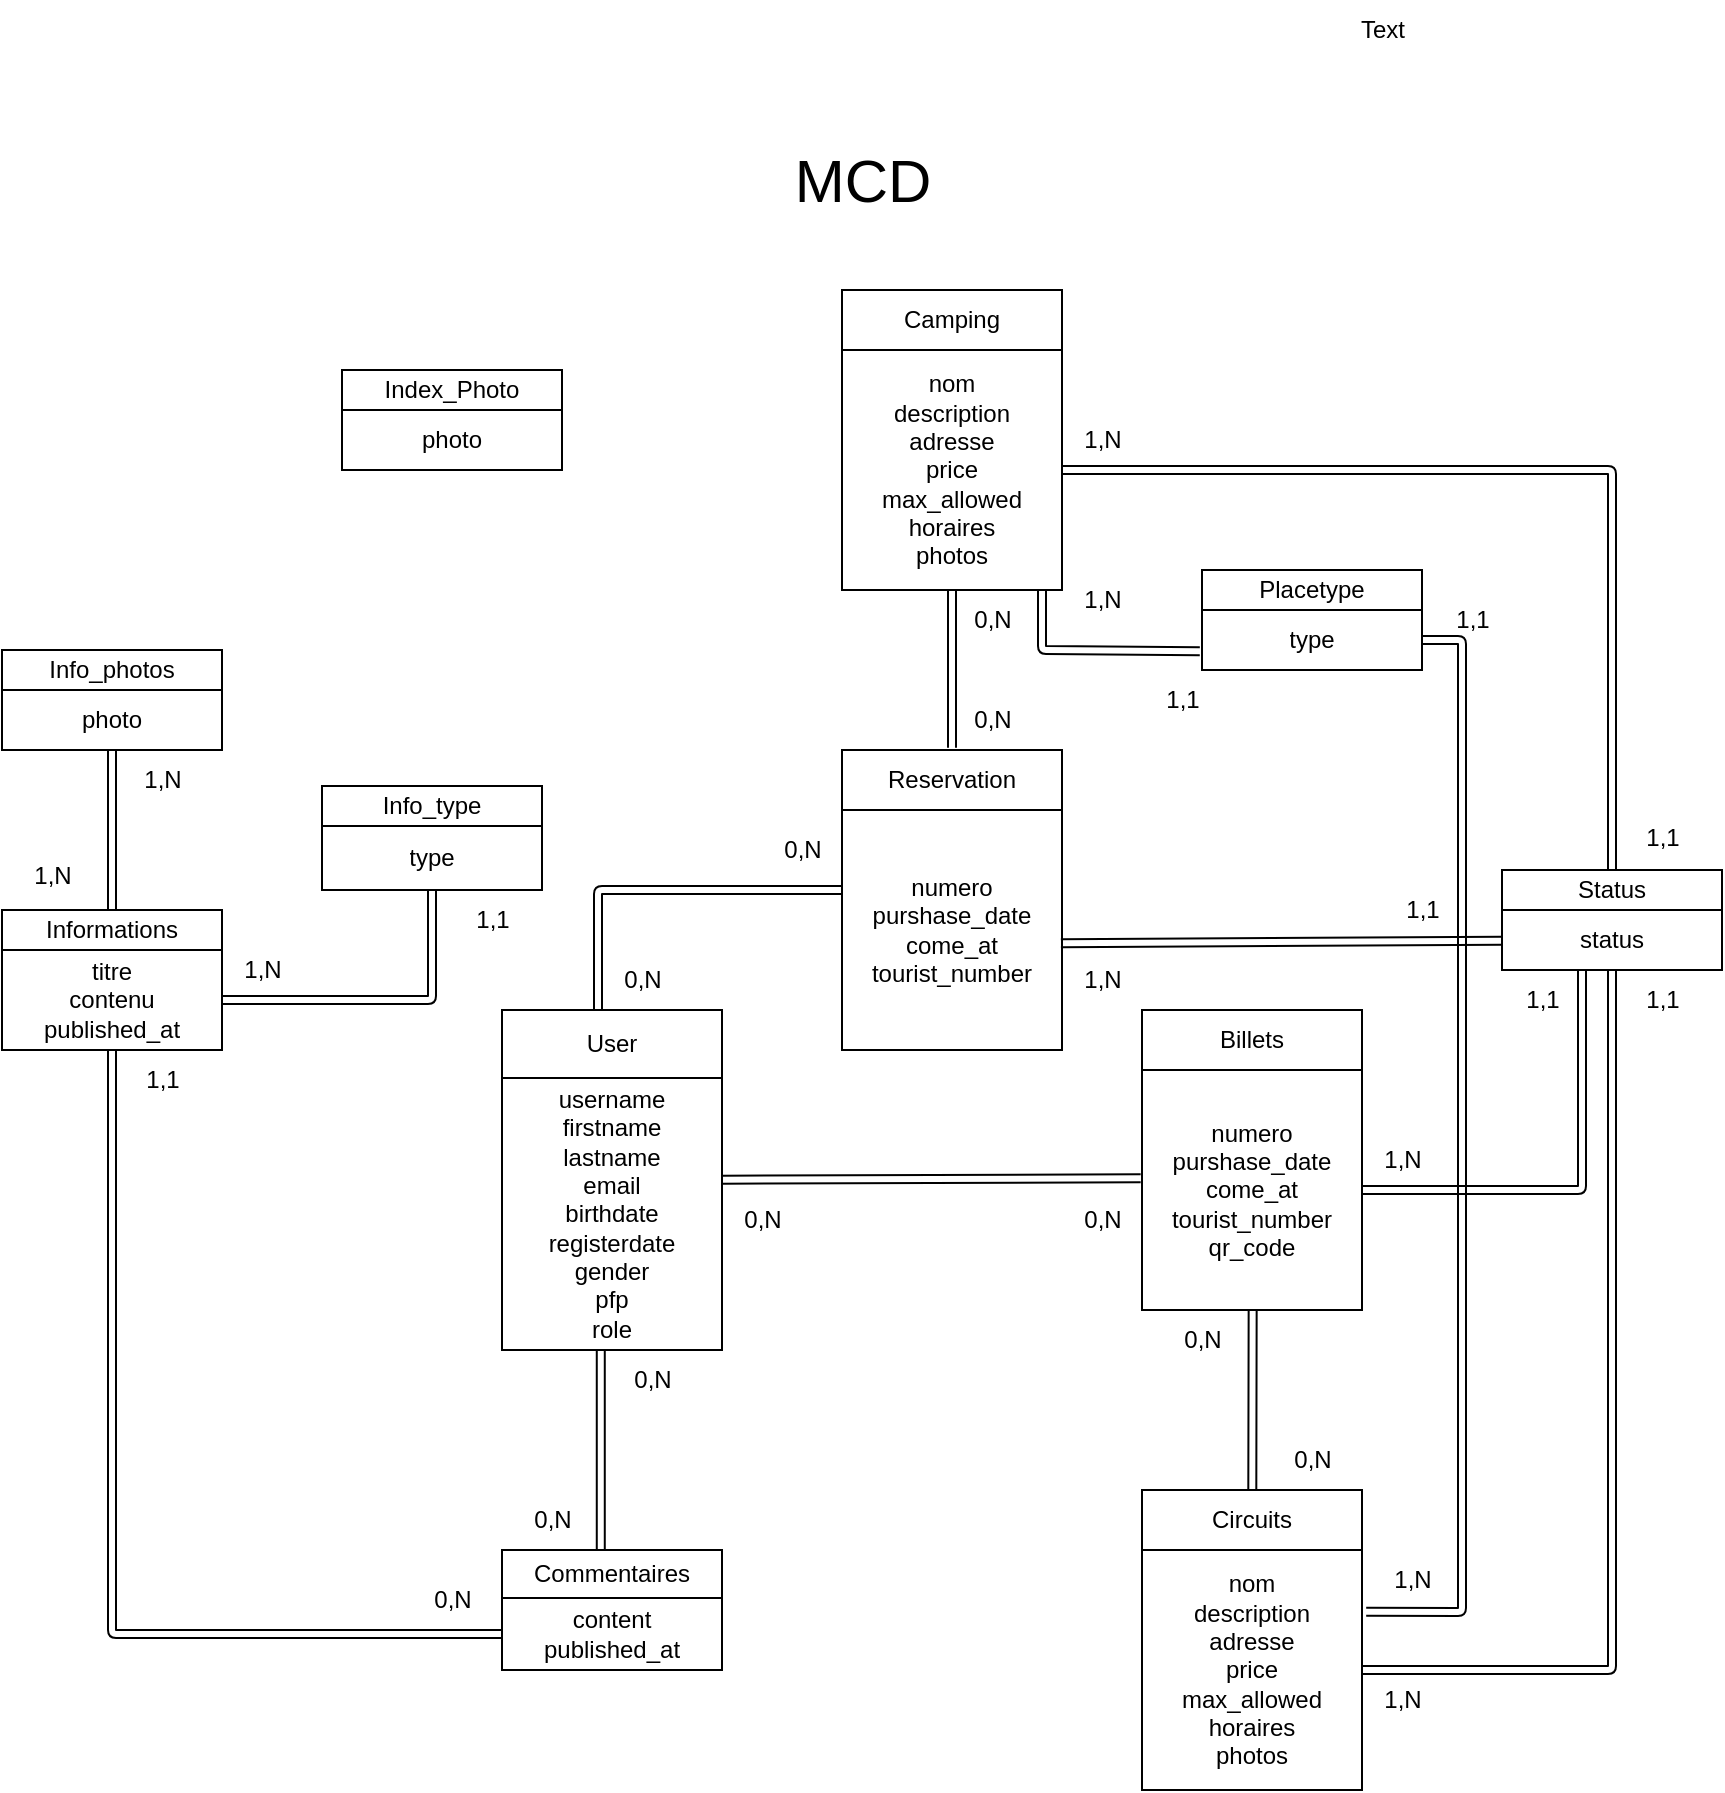 <mxfile>
    <diagram id="12t7FozVp-baTeR6ulbn" name="Page-1">
        <mxGraphModel dx="1829" dy="1628" grid="1" gridSize="10" guides="1" tooltips="1" connect="1" arrows="1" fold="1" page="1" pageScale="1" pageWidth="850" pageHeight="1100" math="0" shadow="0">
            <root>
                <mxCell id="0"/>
                <mxCell id="1" parent="0"/>
                <mxCell id="121" value="" style="edgeStyle=none;shape=link;html=1;entryX=-0.006;entryY=0.451;entryDx=0;entryDy=0;entryPerimeter=0;" parent="1" source="122" target="154" edge="1">
                    <mxGeometry relative="1" as="geometry">
                        <mxPoint x="55.0" y="585" as="targetPoint"/>
                    </mxGeometry>
                </mxCell>
                <mxCell id="122" value="" style="shape=table;startSize=0;container=1;collapsible=0;childLayout=tableLayout;" parent="1" vertex="1">
                    <mxGeometry x="-185" y="500" width="110" height="170" as="geometry"/>
                </mxCell>
                <mxCell id="123" value="" style="shape=tableRow;horizontal=0;startSize=0;swimlaneHead=0;swimlaneBody=0;top=0;left=0;bottom=0;right=0;collapsible=0;dropTarget=0;fillColor=none;points=[[0,0.5],[1,0.5]];portConstraint=eastwest;" parent="122" vertex="1">
                    <mxGeometry width="110" height="34" as="geometry"/>
                </mxCell>
                <mxCell id="124" value="User" style="shape=partialRectangle;html=1;whiteSpace=wrap;connectable=0;overflow=hidden;fillColor=none;top=0;left=0;bottom=0;right=0;pointerEvents=1;" parent="123" vertex="1">
                    <mxGeometry width="110" height="34" as="geometry">
                        <mxRectangle width="110" height="34" as="alternateBounds"/>
                    </mxGeometry>
                </mxCell>
                <mxCell id="125" value="" style="shape=tableRow;horizontal=0;startSize=0;swimlaneHead=0;swimlaneBody=0;top=0;left=0;bottom=0;right=0;collapsible=0;dropTarget=0;fillColor=none;points=[[0,0.5],[1,0.5]];portConstraint=eastwest;" parent="122" vertex="1">
                    <mxGeometry y="34" width="110" height="136" as="geometry"/>
                </mxCell>
                <mxCell id="126" value="username&lt;br&gt;firstname&lt;br&gt;lastname&lt;br&gt;email&lt;br&gt;birthdate&lt;br&gt;registerdate&lt;br&gt;gender&lt;br&gt;pfp&lt;br&gt;role" style="shape=partialRectangle;html=1;whiteSpace=wrap;connectable=0;overflow=hidden;fillColor=none;top=0;left=0;bottom=0;right=0;pointerEvents=1;" parent="125" vertex="1">
                    <mxGeometry width="110" height="136" as="geometry">
                        <mxRectangle width="110" height="136" as="alternateBounds"/>
                    </mxGeometry>
                </mxCell>
                <mxCell id="127" style="edgeStyle=none;shape=link;html=1;entryX=0.5;entryY=-0.038;entryDx=0;entryDy=0;entryPerimeter=0;" parent="1" source="128" target="190" edge="1">
                    <mxGeometry relative="1" as="geometry"/>
                </mxCell>
                <mxCell id="128" value="" style="shape=table;startSize=0;container=1;collapsible=0;childLayout=tableLayout;" parent="1" vertex="1">
                    <mxGeometry x="-15" y="140" width="110" height="150" as="geometry"/>
                </mxCell>
                <mxCell id="129" value="" style="shape=tableRow;horizontal=0;startSize=0;swimlaneHead=0;swimlaneBody=0;top=0;left=0;bottom=0;right=0;collapsible=0;dropTarget=0;fillColor=none;points=[[0,0.5],[1,0.5]];portConstraint=eastwest;" parent="128" vertex="1">
                    <mxGeometry width="110" height="30" as="geometry"/>
                </mxCell>
                <mxCell id="130" value="Camping" style="shape=partialRectangle;html=1;whiteSpace=wrap;connectable=0;overflow=hidden;fillColor=none;top=0;left=0;bottom=0;right=0;pointerEvents=1;" parent="129" vertex="1">
                    <mxGeometry width="110" height="30" as="geometry">
                        <mxRectangle width="110" height="30" as="alternateBounds"/>
                    </mxGeometry>
                </mxCell>
                <mxCell id="131" value="" style="shape=tableRow;horizontal=0;startSize=0;swimlaneHead=0;swimlaneBody=0;top=0;left=0;bottom=0;right=0;collapsible=0;dropTarget=0;fillColor=none;points=[[0,0.5],[1,0.5]];portConstraint=eastwest;" parent="128" vertex="1">
                    <mxGeometry y="30" width="110" height="120" as="geometry"/>
                </mxCell>
                <mxCell id="132" value="nom&lt;br&gt;description&lt;br&gt;adresse&lt;br&gt;price&lt;br&gt;max_allowed&lt;br&gt;horaires&lt;br&gt;photos&lt;br&gt;" style="shape=partialRectangle;html=1;whiteSpace=wrap;connectable=0;overflow=hidden;fillColor=none;top=0;left=0;bottom=0;right=0;pointerEvents=1;" parent="131" vertex="1">
                    <mxGeometry width="110" height="120" as="geometry">
                        <mxRectangle width="110" height="120" as="alternateBounds"/>
                    </mxGeometry>
                </mxCell>
                <mxCell id="133" style="edgeStyle=none;shape=link;html=1;entryX=0.503;entryY=0.997;entryDx=0;entryDy=0;entryPerimeter=0;" parent="1" source="134" target="154" edge="1">
                    <mxGeometry relative="1" as="geometry"/>
                </mxCell>
                <mxCell id="134" value="" style="shape=table;startSize=0;container=1;collapsible=0;childLayout=tableLayout;" parent="1" vertex="1">
                    <mxGeometry x="135" y="740" width="110" height="150" as="geometry"/>
                </mxCell>
                <mxCell id="135" value="" style="shape=tableRow;horizontal=0;startSize=0;swimlaneHead=0;swimlaneBody=0;top=0;left=0;bottom=0;right=0;collapsible=0;dropTarget=0;fillColor=none;points=[[0,0.5],[1,0.5]];portConstraint=eastwest;" parent="134" vertex="1">
                    <mxGeometry width="110" height="30" as="geometry"/>
                </mxCell>
                <mxCell id="136" value="Circuits" style="shape=partialRectangle;html=1;whiteSpace=wrap;connectable=0;overflow=hidden;fillColor=none;top=0;left=0;bottom=0;right=0;pointerEvents=1;" parent="135" vertex="1">
                    <mxGeometry width="110" height="30" as="geometry">
                        <mxRectangle width="110" height="30" as="alternateBounds"/>
                    </mxGeometry>
                </mxCell>
                <mxCell id="137" value="" style="shape=tableRow;horizontal=0;startSize=0;swimlaneHead=0;swimlaneBody=0;top=0;left=0;bottom=0;right=0;collapsible=0;dropTarget=0;fillColor=none;points=[[0,0.5],[1,0.5]];portConstraint=eastwest;" parent="134" vertex="1">
                    <mxGeometry y="30" width="110" height="120" as="geometry"/>
                </mxCell>
                <mxCell id="138" value="nom&lt;br&gt;description&lt;br&gt;adresse&lt;br&gt;price&lt;br&gt;max_allowed&lt;br&gt;horaires&lt;br&gt;photos&lt;br&gt;" style="shape=partialRectangle;html=1;whiteSpace=wrap;connectable=0;overflow=hidden;fillColor=none;top=0;left=0;bottom=0;right=0;pointerEvents=1;" parent="137" vertex="1">
                    <mxGeometry width="110" height="120" as="geometry">
                        <mxRectangle width="110" height="120" as="alternateBounds"/>
                    </mxGeometry>
                </mxCell>
                <mxCell id="139" style="edgeStyle=none;shape=link;html=1;" parent="1" source="141" target="149" edge="1">
                    <mxGeometry relative="1" as="geometry"/>
                </mxCell>
                <mxCell id="140" style="edgeStyle=none;shape=link;html=1;entryX=0;entryY=0.5;entryDx=0;entryDy=0;" parent="1" source="141" target="170" edge="1">
                    <mxGeometry relative="1" as="geometry">
                        <Array as="points">
                            <mxPoint x="-380" y="812"/>
                        </Array>
                    </mxGeometry>
                </mxCell>
                <mxCell id="141" value="" style="shape=table;startSize=0;container=1;collapsible=0;childLayout=tableLayout;" parent="1" vertex="1">
                    <mxGeometry x="-435" y="450" width="110" height="70" as="geometry"/>
                </mxCell>
                <mxCell id="142" value="" style="shape=tableRow;horizontal=0;startSize=0;swimlaneHead=0;swimlaneBody=0;top=0;left=0;bottom=0;right=0;collapsible=0;dropTarget=0;fillColor=none;points=[[0,0.5],[1,0.5]];portConstraint=eastwest;" parent="141" vertex="1">
                    <mxGeometry width="110" height="20" as="geometry"/>
                </mxCell>
                <mxCell id="143" value="Informations" style="shape=partialRectangle;html=1;whiteSpace=wrap;connectable=0;overflow=hidden;fillColor=none;top=0;left=0;bottom=0;right=0;pointerEvents=1;" parent="142" vertex="1">
                    <mxGeometry width="110" height="20" as="geometry">
                        <mxRectangle width="110" height="20" as="alternateBounds"/>
                    </mxGeometry>
                </mxCell>
                <mxCell id="144" value="" style="shape=tableRow;horizontal=0;startSize=0;swimlaneHead=0;swimlaneBody=0;top=0;left=0;bottom=0;right=0;collapsible=0;dropTarget=0;fillColor=none;points=[[0,0.5],[1,0.5]];portConstraint=eastwest;" parent="141" vertex="1">
                    <mxGeometry y="20" width="110" height="50" as="geometry"/>
                </mxCell>
                <mxCell id="145" value="titre&lt;br&gt;contenu&lt;br&gt;published_at" style="shape=partialRectangle;html=1;whiteSpace=wrap;connectable=0;overflow=hidden;fillColor=none;top=0;left=0;bottom=0;right=0;pointerEvents=1;" parent="144" vertex="1">
                    <mxGeometry width="110" height="50" as="geometry">
                        <mxRectangle width="110" height="50" as="alternateBounds"/>
                    </mxGeometry>
                </mxCell>
                <mxCell id="146" value="" style="shape=table;startSize=0;container=1;collapsible=0;childLayout=tableLayout;" parent="1" vertex="1">
                    <mxGeometry x="-435" y="320" width="110" height="50" as="geometry"/>
                </mxCell>
                <mxCell id="147" value="" style="shape=tableRow;horizontal=0;startSize=0;swimlaneHead=0;swimlaneBody=0;top=0;left=0;bottom=0;right=0;collapsible=0;dropTarget=0;fillColor=none;points=[[0,0.5],[1,0.5]];portConstraint=eastwest;" parent="146" vertex="1">
                    <mxGeometry width="110" height="20" as="geometry"/>
                </mxCell>
                <mxCell id="148" value="Info_photos" style="shape=partialRectangle;html=1;whiteSpace=wrap;connectable=0;overflow=hidden;fillColor=none;top=0;left=0;bottom=0;right=0;pointerEvents=1;" parent="147" vertex="1">
                    <mxGeometry width="110" height="20" as="geometry">
                        <mxRectangle width="110" height="20" as="alternateBounds"/>
                    </mxGeometry>
                </mxCell>
                <mxCell id="149" value="" style="shape=tableRow;horizontal=0;startSize=0;swimlaneHead=0;swimlaneBody=0;top=0;left=0;bottom=0;right=0;collapsible=0;dropTarget=0;fillColor=none;points=[[0,0.5],[1,0.5]];portConstraint=eastwest;" parent="146" vertex="1">
                    <mxGeometry y="20" width="110" height="30" as="geometry"/>
                </mxCell>
                <mxCell id="150" value="photo" style="shape=partialRectangle;html=1;whiteSpace=wrap;connectable=0;overflow=hidden;fillColor=none;top=0;left=0;bottom=0;right=0;pointerEvents=1;" parent="149" vertex="1">
                    <mxGeometry width="110" height="30" as="geometry">
                        <mxRectangle width="110" height="30" as="alternateBounds"/>
                    </mxGeometry>
                </mxCell>
                <mxCell id="151" value="" style="shape=table;startSize=0;container=1;collapsible=0;childLayout=tableLayout;" parent="1" vertex="1">
                    <mxGeometry x="135" y="500" width="110" height="150" as="geometry"/>
                </mxCell>
                <mxCell id="152" value="" style="shape=tableRow;horizontal=0;startSize=0;swimlaneHead=0;swimlaneBody=0;top=0;left=0;bottom=0;right=0;collapsible=0;dropTarget=0;fillColor=none;points=[[0,0.5],[1,0.5]];portConstraint=eastwest;" parent="151" vertex="1">
                    <mxGeometry width="110" height="30" as="geometry"/>
                </mxCell>
                <mxCell id="153" value="Billets" style="shape=partialRectangle;html=1;whiteSpace=wrap;connectable=0;overflow=hidden;fillColor=none;top=0;left=0;bottom=0;right=0;pointerEvents=1;" parent="152" vertex="1">
                    <mxGeometry width="110" height="30" as="geometry">
                        <mxRectangle width="110" height="30" as="alternateBounds"/>
                    </mxGeometry>
                </mxCell>
                <mxCell id="154" value="" style="shape=tableRow;horizontal=0;startSize=0;swimlaneHead=0;swimlaneBody=0;top=0;left=0;bottom=0;right=0;collapsible=0;dropTarget=0;fillColor=none;points=[[0,0.5],[1,0.5]];portConstraint=eastwest;" parent="151" vertex="1">
                    <mxGeometry y="30" width="110" height="120" as="geometry"/>
                </mxCell>
                <mxCell id="155" value="numero&lt;br&gt;purshase_date&lt;br&gt;come_at&lt;br&gt;tourist_number&lt;br&gt;qr_code" style="shape=partialRectangle;html=1;whiteSpace=wrap;connectable=0;overflow=hidden;fillColor=none;top=0;left=0;bottom=0;right=0;pointerEvents=1;" parent="154" vertex="1">
                    <mxGeometry width="110" height="120" as="geometry">
                        <mxRectangle width="110" height="120" as="alternateBounds"/>
                    </mxGeometry>
                </mxCell>
                <mxCell id="156" value="" style="shape=table;startSize=0;container=1;collapsible=0;childLayout=tableLayout;" parent="1" vertex="1">
                    <mxGeometry x="-265" y="180" width="110" height="50" as="geometry"/>
                </mxCell>
                <mxCell id="157" value="" style="shape=tableRow;horizontal=0;startSize=0;swimlaneHead=0;swimlaneBody=0;top=0;left=0;bottom=0;right=0;collapsible=0;dropTarget=0;fillColor=none;points=[[0,0.5],[1,0.5]];portConstraint=eastwest;" parent="156" vertex="1">
                    <mxGeometry width="110" height="20" as="geometry"/>
                </mxCell>
                <mxCell id="158" value="Index_Photo" style="shape=partialRectangle;html=1;whiteSpace=wrap;connectable=0;overflow=hidden;fillColor=none;top=0;left=0;bottom=0;right=0;pointerEvents=1;" parent="157" vertex="1">
                    <mxGeometry width="110" height="20" as="geometry">
                        <mxRectangle width="110" height="20" as="alternateBounds"/>
                    </mxGeometry>
                </mxCell>
                <mxCell id="159" value="" style="shape=tableRow;horizontal=0;startSize=0;swimlaneHead=0;swimlaneBody=0;top=0;left=0;bottom=0;right=0;collapsible=0;dropTarget=0;fillColor=none;points=[[0,0.5],[1,0.5]];portConstraint=eastwest;" parent="156" vertex="1">
                    <mxGeometry y="20" width="110" height="30" as="geometry"/>
                </mxCell>
                <mxCell id="160" value="photo" style="shape=partialRectangle;html=1;whiteSpace=wrap;connectable=0;overflow=hidden;fillColor=none;top=0;left=0;bottom=0;right=0;pointerEvents=1;" parent="159" vertex="1">
                    <mxGeometry width="110" height="30" as="geometry">
                        <mxRectangle width="110" height="30" as="alternateBounds"/>
                    </mxGeometry>
                </mxCell>
                <mxCell id="161" style="edgeStyle=none;shape=link;html=1;entryX=1;entryY=0.5;entryDx=0;entryDy=0;" parent="1" source="162" target="144" edge="1">
                    <mxGeometry relative="1" as="geometry">
                        <Array as="points">
                            <mxPoint x="-220" y="495"/>
                        </Array>
                    </mxGeometry>
                </mxCell>
                <mxCell id="162" value="" style="shape=table;startSize=0;container=1;collapsible=0;childLayout=tableLayout;" parent="1" vertex="1">
                    <mxGeometry x="-275" y="388" width="110" height="52" as="geometry"/>
                </mxCell>
                <mxCell id="163" value="" style="shape=tableRow;horizontal=0;startSize=0;swimlaneHead=0;swimlaneBody=0;top=0;left=0;bottom=0;right=0;collapsible=0;dropTarget=0;fillColor=none;points=[[0,0.5],[1,0.5]];portConstraint=eastwest;" parent="162" vertex="1">
                    <mxGeometry width="110" height="20" as="geometry"/>
                </mxCell>
                <mxCell id="164" value="Info_type" style="shape=partialRectangle;html=1;whiteSpace=wrap;connectable=0;overflow=hidden;fillColor=none;top=0;left=0;bottom=0;right=0;pointerEvents=1;" parent="163" vertex="1">
                    <mxGeometry width="110" height="20" as="geometry">
                        <mxRectangle width="110" height="20" as="alternateBounds"/>
                    </mxGeometry>
                </mxCell>
                <mxCell id="165" value="" style="shape=tableRow;horizontal=0;startSize=0;swimlaneHead=0;swimlaneBody=0;top=0;left=0;bottom=0;right=0;collapsible=0;dropTarget=0;fillColor=none;points=[[0,0.5],[1,0.5]];portConstraint=eastwest;" parent="162" vertex="1">
                    <mxGeometry y="20" width="110" height="32" as="geometry"/>
                </mxCell>
                <mxCell id="166" value="type" style="shape=partialRectangle;html=1;whiteSpace=wrap;connectable=0;overflow=hidden;fillColor=none;top=0;left=0;bottom=0;right=0;pointerEvents=1;" parent="165" vertex="1">
                    <mxGeometry width="110" height="32" as="geometry">
                        <mxRectangle width="110" height="32" as="alternateBounds"/>
                    </mxGeometry>
                </mxCell>
                <mxCell id="167" value="" style="shape=table;startSize=0;container=1;collapsible=0;childLayout=tableLayout;" parent="1" vertex="1">
                    <mxGeometry x="-185" y="770" width="110" height="60" as="geometry"/>
                </mxCell>
                <mxCell id="168" value="" style="shape=tableRow;horizontal=0;startSize=0;swimlaneHead=0;swimlaneBody=0;top=0;left=0;bottom=0;right=0;collapsible=0;dropTarget=0;fillColor=none;points=[[0,0.5],[1,0.5]];portConstraint=eastwest;" parent="167" vertex="1">
                    <mxGeometry width="110" height="24" as="geometry"/>
                </mxCell>
                <mxCell id="169" value="Commentaires" style="shape=partialRectangle;html=1;whiteSpace=wrap;connectable=0;overflow=hidden;fillColor=none;top=0;left=0;bottom=0;right=0;pointerEvents=1;" parent="168" vertex="1">
                    <mxGeometry width="110" height="24" as="geometry">
                        <mxRectangle width="110" height="24" as="alternateBounds"/>
                    </mxGeometry>
                </mxCell>
                <mxCell id="170" value="" style="shape=tableRow;horizontal=0;startSize=0;swimlaneHead=0;swimlaneBody=0;top=0;left=0;bottom=0;right=0;collapsible=0;dropTarget=0;fillColor=none;points=[[0,0.5],[1,0.5]];portConstraint=eastwest;" parent="167" vertex="1">
                    <mxGeometry y="24" width="110" height="36" as="geometry"/>
                </mxCell>
                <mxCell id="171" value="content&lt;br&gt;published_at&lt;br&gt;" style="shape=partialRectangle;html=1;whiteSpace=wrap;connectable=0;overflow=hidden;fillColor=none;top=0;left=0;bottom=0;right=0;pointerEvents=1;" parent="170" vertex="1">
                    <mxGeometry width="110" height="36" as="geometry">
                        <mxRectangle width="110" height="36" as="alternateBounds"/>
                    </mxGeometry>
                </mxCell>
                <mxCell id="172" style="edgeStyle=none;shape=link;html=1;exitX=-0.01;exitY=0.687;exitDx=0;exitDy=0;exitPerimeter=0;" parent="1" source="177" edge="1">
                    <mxGeometry relative="1" as="geometry">
                        <Array as="points">
                            <mxPoint x="85" y="320"/>
                        </Array>
                        <mxPoint x="85" y="290" as="targetPoint"/>
                    </mxGeometry>
                </mxCell>
                <mxCell id="173" style="edgeStyle=none;shape=link;html=1;entryX=1.019;entryY=0.257;entryDx=0;entryDy=0;entryPerimeter=0;exitX=1;exitY=0.5;exitDx=0;exitDy=0;" parent="1" source="177" target="137" edge="1">
                    <mxGeometry relative="1" as="geometry">
                        <Array as="points">
                            <mxPoint x="295" y="315"/>
                            <mxPoint x="295" y="801"/>
                        </Array>
                    </mxGeometry>
                </mxCell>
                <mxCell id="174" value="" style="shape=table;startSize=0;container=1;collapsible=0;childLayout=tableLayout;" parent="1" vertex="1">
                    <mxGeometry x="165" y="280" width="110" height="50" as="geometry"/>
                </mxCell>
                <mxCell id="175" value="" style="shape=tableRow;horizontal=0;startSize=0;swimlaneHead=0;swimlaneBody=0;top=0;left=0;bottom=0;right=0;collapsible=0;dropTarget=0;fillColor=none;points=[[0,0.5],[1,0.5]];portConstraint=eastwest;" parent="174" vertex="1">
                    <mxGeometry width="110" height="20" as="geometry"/>
                </mxCell>
                <mxCell id="176" value="Placetype" style="shape=partialRectangle;html=1;whiteSpace=wrap;connectable=0;overflow=hidden;fillColor=none;top=0;left=0;bottom=0;right=0;pointerEvents=1;" parent="175" vertex="1">
                    <mxGeometry width="110" height="20" as="geometry">
                        <mxRectangle width="110" height="20" as="alternateBounds"/>
                    </mxGeometry>
                </mxCell>
                <mxCell id="177" value="" style="shape=tableRow;horizontal=0;startSize=0;swimlaneHead=0;swimlaneBody=0;top=0;left=0;bottom=0;right=0;collapsible=0;dropTarget=0;fillColor=none;points=[[0,0.5],[1,0.5]];portConstraint=eastwest;" parent="174" vertex="1">
                    <mxGeometry y="20" width="110" height="30" as="geometry"/>
                </mxCell>
                <mxCell id="178" value="type&lt;br&gt;" style="shape=partialRectangle;html=1;whiteSpace=wrap;connectable=0;overflow=hidden;fillColor=none;top=0;left=0;bottom=0;right=0;pointerEvents=1;" parent="177" vertex="1">
                    <mxGeometry width="110" height="30" as="geometry">
                        <mxRectangle width="110" height="30" as="alternateBounds"/>
                    </mxGeometry>
                </mxCell>
                <mxCell id="179" style="edgeStyle=none;shape=link;html=1;entryX=1;entryY=0.5;entryDx=0;entryDy=0;" parent="1" target="154" edge="1">
                    <mxGeometry relative="1" as="geometry">
                        <Array as="points">
                            <mxPoint x="355" y="590"/>
                        </Array>
                        <mxPoint x="355" y="480" as="sourcePoint"/>
                    </mxGeometry>
                </mxCell>
                <mxCell id="180" style="edgeStyle=none;shape=link;html=1;" parent="1" source="182" target="131" edge="1">
                    <mxGeometry relative="1" as="geometry">
                        <Array as="points">
                            <mxPoint x="370" y="230"/>
                        </Array>
                    </mxGeometry>
                </mxCell>
                <mxCell id="181" style="edgeStyle=none;shape=link;html=1;" parent="1" source="182" target="137" edge="1">
                    <mxGeometry relative="1" as="geometry">
                        <Array as="points">
                            <mxPoint x="370" y="830"/>
                        </Array>
                    </mxGeometry>
                </mxCell>
                <mxCell id="182" value="" style="shape=table;startSize=0;container=1;collapsible=0;childLayout=tableLayout;" parent="1" vertex="1">
                    <mxGeometry x="315" y="430" width="110" height="50" as="geometry"/>
                </mxCell>
                <mxCell id="183" value="" style="shape=tableRow;horizontal=0;startSize=0;swimlaneHead=0;swimlaneBody=0;top=0;left=0;bottom=0;right=0;collapsible=0;dropTarget=0;fillColor=none;points=[[0,0.5],[1,0.5]];portConstraint=eastwest;" parent="182" vertex="1">
                    <mxGeometry width="110" height="20" as="geometry"/>
                </mxCell>
                <mxCell id="184" value="Status" style="shape=partialRectangle;html=1;whiteSpace=wrap;connectable=0;overflow=hidden;fillColor=none;top=0;left=0;bottom=0;right=0;pointerEvents=1;" parent="183" vertex="1">
                    <mxGeometry width="110" height="20" as="geometry">
                        <mxRectangle width="110" height="20" as="alternateBounds"/>
                    </mxGeometry>
                </mxCell>
                <mxCell id="185" value="" style="shape=tableRow;horizontal=0;startSize=0;swimlaneHead=0;swimlaneBody=0;top=0;left=0;bottom=0;right=0;collapsible=0;dropTarget=0;fillColor=none;points=[[0,0.5],[1,0.5]];portConstraint=eastwest;" parent="182" vertex="1">
                    <mxGeometry y="20" width="110" height="30" as="geometry"/>
                </mxCell>
                <mxCell id="186" value="status" style="shape=partialRectangle;html=1;whiteSpace=wrap;connectable=0;overflow=hidden;fillColor=none;top=0;left=0;bottom=0;right=0;pointerEvents=1;" parent="185" vertex="1">
                    <mxGeometry width="110" height="30" as="geometry">
                        <mxRectangle width="110" height="30" as="alternateBounds"/>
                    </mxGeometry>
                </mxCell>
                <mxCell id="187" value="" style="edgeStyle=none;shape=link;html=1;entryX=0.449;entryY=0;entryDx=0;entryDy=0;entryPerimeter=0;exitX=0.449;exitY=1.001;exitDx=0;exitDy=0;exitPerimeter=0;" parent="1" source="125" target="168" edge="1">
                    <mxGeometry relative="1" as="geometry">
                        <mxPoint x="-195" y="722.117" as="sourcePoint"/>
                        <mxPoint x="11.81" y="720" as="targetPoint"/>
                    </mxGeometry>
                </mxCell>
                <mxCell id="188" value="" style="edgeStyle=none;shape=link;html=1;" parent="1" edge="1">
                    <mxGeometry relative="1" as="geometry">
                        <mxPoint x="-137" y="500" as="targetPoint"/>
                        <Array as="points">
                            <mxPoint x="-137" y="440"/>
                        </Array>
                        <mxPoint x="-15" y="440" as="sourcePoint"/>
                    </mxGeometry>
                </mxCell>
                <mxCell id="189" value="" style="shape=table;startSize=0;container=1;collapsible=0;childLayout=tableLayout;" parent="1" vertex="1">
                    <mxGeometry x="-15" y="370" width="110" height="150" as="geometry"/>
                </mxCell>
                <mxCell id="190" value="" style="shape=tableRow;horizontal=0;startSize=0;swimlaneHead=0;swimlaneBody=0;top=0;left=0;bottom=0;right=0;collapsible=0;dropTarget=0;fillColor=none;points=[[0,0.5],[1,0.5]];portConstraint=eastwest;" parent="189" vertex="1">
                    <mxGeometry width="110" height="30" as="geometry"/>
                </mxCell>
                <mxCell id="191" value="Reservation" style="shape=partialRectangle;html=1;whiteSpace=wrap;connectable=0;overflow=hidden;fillColor=none;top=0;left=0;bottom=0;right=0;pointerEvents=1;" parent="190" vertex="1">
                    <mxGeometry width="110" height="30" as="geometry">
                        <mxRectangle width="110" height="30" as="alternateBounds"/>
                    </mxGeometry>
                </mxCell>
                <mxCell id="192" value="" style="shape=tableRow;horizontal=0;startSize=0;swimlaneHead=0;swimlaneBody=0;top=0;left=0;bottom=0;right=0;collapsible=0;dropTarget=0;fillColor=none;points=[[0,0.5],[1,0.5]];portConstraint=eastwest;" parent="189" vertex="1">
                    <mxGeometry y="30" width="110" height="120" as="geometry"/>
                </mxCell>
                <mxCell id="193" value="numero&lt;br&gt;purshase_date&lt;br&gt;come_at&lt;br&gt;tourist_number" style="shape=partialRectangle;html=1;whiteSpace=wrap;connectable=0;overflow=hidden;fillColor=none;top=0;left=0;bottom=0;right=0;pointerEvents=1;" parent="192" vertex="1">
                    <mxGeometry width="110" height="120" as="geometry">
                        <mxRectangle width="110" height="120" as="alternateBounds"/>
                    </mxGeometry>
                </mxCell>
                <mxCell id="194" style="edgeStyle=none;shape=link;html=1;entryX=0.995;entryY=0.555;entryDx=0;entryDy=0;entryPerimeter=0;" parent="1" source="185" target="192" edge="1">
                    <mxGeometry relative="1" as="geometry"/>
                </mxCell>
                <mxCell id="195" value="1,N" style="text;html=1;align=center;verticalAlign=middle;resizable=0;points=[];autosize=1;strokeColor=none;fillColor=none;" parent="1" vertex="1">
                    <mxGeometry x="95" y="200" width="40" height="30" as="geometry"/>
                </mxCell>
                <mxCell id="196" value="0,N" style="text;html=1;align=center;verticalAlign=middle;resizable=0;points=[];autosize=1;strokeColor=none;fillColor=none;" parent="1" vertex="1">
                    <mxGeometry x="-135" y="470" width="40" height="30" as="geometry"/>
                </mxCell>
                <mxCell id="197" value="0,N" style="text;html=1;align=center;verticalAlign=middle;resizable=0;points=[];autosize=1;strokeColor=none;fillColor=none;" parent="1" vertex="1">
                    <mxGeometry x="-55" y="405" width="40" height="30" as="geometry"/>
                </mxCell>
                <mxCell id="198" value="1,1" style="text;html=1;align=center;verticalAlign=middle;resizable=0;points=[];autosize=1;strokeColor=none;fillColor=none;" parent="1" vertex="1">
                    <mxGeometry x="-210" y="440" width="40" height="30" as="geometry"/>
                </mxCell>
                <mxCell id="199" value="1,N" style="text;html=1;align=center;verticalAlign=middle;resizable=0;points=[];autosize=1;strokeColor=none;fillColor=none;" parent="1" vertex="1">
                    <mxGeometry x="-325" y="465" width="40" height="30" as="geometry"/>
                </mxCell>
                <mxCell id="200" value="1,N" style="text;html=1;align=center;verticalAlign=middle;resizable=0;points=[];autosize=1;strokeColor=none;fillColor=none;" parent="1" vertex="1">
                    <mxGeometry x="-375" y="370" width="40" height="30" as="geometry"/>
                </mxCell>
                <mxCell id="201" value="1,N" style="text;html=1;align=center;verticalAlign=middle;resizable=0;points=[];autosize=1;strokeColor=none;fillColor=none;" parent="1" vertex="1">
                    <mxGeometry x="-430" y="418" width="40" height="30" as="geometry"/>
                </mxCell>
                <mxCell id="202" value="1,1" style="text;html=1;align=center;verticalAlign=middle;resizable=0;points=[];autosize=1;strokeColor=none;fillColor=none;" parent="1" vertex="1">
                    <mxGeometry x="375" y="399" width="40" height="30" as="geometry"/>
                </mxCell>
                <mxCell id="203" value="1,1" style="text;html=1;align=center;verticalAlign=middle;resizable=0;points=[];autosize=1;strokeColor=none;fillColor=none;" parent="1" vertex="1">
                    <mxGeometry x="280" y="290" width="40" height="30" as="geometry"/>
                </mxCell>
                <mxCell id="204" value="1,1" style="text;html=1;align=center;verticalAlign=middle;resizable=0;points=[];autosize=1;strokeColor=none;fillColor=none;" parent="1" vertex="1">
                    <mxGeometry x="375" y="480" width="40" height="30" as="geometry"/>
                </mxCell>
                <mxCell id="205" value="1,N" style="text;html=1;align=center;verticalAlign=middle;resizable=0;points=[];autosize=1;strokeColor=none;fillColor=none;" parent="1" vertex="1">
                    <mxGeometry x="245" y="830" width="40" height="30" as="geometry"/>
                </mxCell>
                <mxCell id="206" value="1,N" style="text;html=1;align=center;verticalAlign=middle;resizable=0;points=[];autosize=1;strokeColor=none;fillColor=none;" parent="1" vertex="1">
                    <mxGeometry x="250" y="770" width="40" height="30" as="geometry"/>
                </mxCell>
                <mxCell id="207" value="1,1" style="text;html=1;align=center;verticalAlign=middle;resizable=0;points=[];autosize=1;strokeColor=none;fillColor=none;" parent="1" vertex="1">
                    <mxGeometry x="135" y="330" width="40" height="30" as="geometry"/>
                </mxCell>
                <mxCell id="208" value="1,N" style="text;html=1;align=center;verticalAlign=middle;resizable=0;points=[];autosize=1;strokeColor=none;fillColor=none;" parent="1" vertex="1">
                    <mxGeometry x="95" y="280" width="40" height="30" as="geometry"/>
                </mxCell>
                <mxCell id="209" value="0,N" style="text;html=1;align=center;verticalAlign=middle;resizable=0;points=[];autosize=1;strokeColor=none;fillColor=none;" parent="1" vertex="1">
                    <mxGeometry x="40" y="290" width="40" height="30" as="geometry"/>
                </mxCell>
                <mxCell id="210" value="0,N" style="text;html=1;align=center;verticalAlign=middle;resizable=0;points=[];autosize=1;strokeColor=none;fillColor=none;" parent="1" vertex="1">
                    <mxGeometry x="40" y="340" width="40" height="30" as="geometry"/>
                </mxCell>
                <mxCell id="211" value="0,N" style="text;html=1;align=center;verticalAlign=middle;resizable=0;points=[];autosize=1;strokeColor=none;fillColor=none;" parent="1" vertex="1">
                    <mxGeometry x="200" y="710" width="40" height="30" as="geometry"/>
                </mxCell>
                <mxCell id="212" value="0,N" style="text;html=1;align=center;verticalAlign=middle;resizable=0;points=[];autosize=1;strokeColor=none;fillColor=none;" parent="1" vertex="1">
                    <mxGeometry x="145" y="650" width="40" height="30" as="geometry"/>
                </mxCell>
                <mxCell id="213" value="0,N" style="text;html=1;align=center;verticalAlign=middle;resizable=0;points=[];autosize=1;strokeColor=none;fillColor=none;" parent="1" vertex="1">
                    <mxGeometry x="-130" y="670" width="40" height="30" as="geometry"/>
                </mxCell>
                <mxCell id="214" value="0,N" style="text;html=1;align=center;verticalAlign=middle;resizable=0;points=[];autosize=1;strokeColor=none;fillColor=none;" parent="1" vertex="1">
                    <mxGeometry x="-180" y="740" width="40" height="30" as="geometry"/>
                </mxCell>
                <mxCell id="215" value="0,N" style="text;html=1;align=center;verticalAlign=middle;resizable=0;points=[];autosize=1;strokeColor=none;fillColor=none;" parent="1" vertex="1">
                    <mxGeometry x="95" y="590" width="40" height="30" as="geometry"/>
                </mxCell>
                <mxCell id="216" value="1,N" style="text;html=1;align=center;verticalAlign=middle;resizable=0;points=[];autosize=1;strokeColor=none;fillColor=none;" parent="1" vertex="1">
                    <mxGeometry x="245" y="560" width="40" height="30" as="geometry"/>
                </mxCell>
                <mxCell id="217" value="1,1" style="text;html=1;align=center;verticalAlign=middle;resizable=0;points=[];autosize=1;strokeColor=none;fillColor=none;" parent="1" vertex="1">
                    <mxGeometry x="315" y="480" width="40" height="30" as="geometry"/>
                </mxCell>
                <mxCell id="218" value="1,N" style="text;html=1;align=center;verticalAlign=middle;resizable=0;points=[];autosize=1;strokeColor=none;fillColor=none;" parent="1" vertex="1">
                    <mxGeometry x="95" y="470" width="40" height="30" as="geometry"/>
                </mxCell>
                <mxCell id="219" value="1,1" style="text;html=1;align=center;verticalAlign=middle;resizable=0;points=[];autosize=1;strokeColor=none;fillColor=none;" parent="1" vertex="1">
                    <mxGeometry x="255" y="435" width="40" height="30" as="geometry"/>
                </mxCell>
                <mxCell id="220" value="0,N" style="text;html=1;align=center;verticalAlign=middle;resizable=0;points=[];autosize=1;strokeColor=none;fillColor=none;" parent="1" vertex="1">
                    <mxGeometry x="-75" y="590" width="40" height="30" as="geometry"/>
                </mxCell>
                <mxCell id="221" value="0,N" style="text;html=1;align=center;verticalAlign=middle;resizable=0;points=[];autosize=1;strokeColor=none;fillColor=none;" parent="1" vertex="1">
                    <mxGeometry x="-230" y="780" width="40" height="30" as="geometry"/>
                </mxCell>
                <mxCell id="222" value="1,1" style="text;html=1;align=center;verticalAlign=middle;resizable=0;points=[];autosize=1;strokeColor=none;fillColor=none;" parent="1" vertex="1">
                    <mxGeometry x="-375" y="520" width="40" height="30" as="geometry"/>
                </mxCell>
                <mxCell id="223" value="&lt;font style=&quot;font-size: 30px;&quot;&gt;MCD&lt;/font&gt;" style="text;html=1;align=center;verticalAlign=middle;resizable=0;points=[];autosize=1;strokeColor=none;fillColor=none;" parent="1" vertex="1">
                    <mxGeometry x="-50" y="60" width="90" height="50" as="geometry"/>
                </mxCell>
                <mxCell id="224" value="Text" style="text;html=1;align=center;verticalAlign=middle;resizable=0;points=[];autosize=1;strokeColor=none;fillColor=none;" vertex="1" parent="1">
                    <mxGeometry x="230" y="-5" width="50" height="30" as="geometry"/>
                </mxCell>
            </root>
        </mxGraphModel>
    </diagram>
</mxfile>